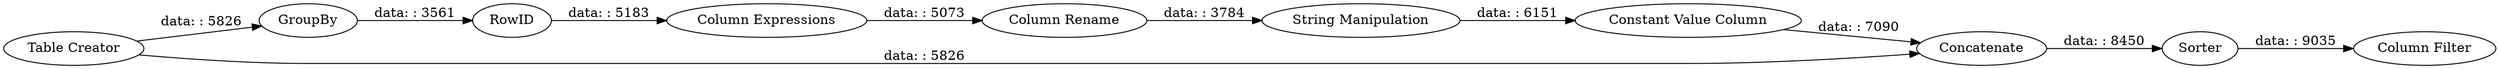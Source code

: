 digraph {
	"-3860814913994482518_8" [label="String Manipulation"]
	"-3860814913994482518_7" [label="Column Rename"]
	"-3860814913994482518_2" [label=GroupBy]
	"-3860814913994482518_11" [label="Column Filter"]
	"-3860814913994482518_1" [label="Table Creator"]
	"-3860814913994482518_10" [label=Sorter]
	"-3860814913994482518_5" [label="Column Expressions"]
	"-3860814913994482518_9" [label="Constant Value Column"]
	"-3860814913994482518_6" [label=Concatenate]
	"-3860814913994482518_3" [label=RowID]
	"-3860814913994482518_9" -> "-3860814913994482518_6" [label="data: : 7090"]
	"-3860814913994482518_1" -> "-3860814913994482518_6" [label="data: : 5826"]
	"-3860814913994482518_8" -> "-3860814913994482518_9" [label="data: : 6151"]
	"-3860814913994482518_6" -> "-3860814913994482518_10" [label="data: : 8450"]
	"-3860814913994482518_10" -> "-3860814913994482518_11" [label="data: : 9035"]
	"-3860814913994482518_5" -> "-3860814913994482518_7" [label="data: : 5073"]
	"-3860814913994482518_1" -> "-3860814913994482518_2" [label="data: : 5826"]
	"-3860814913994482518_3" -> "-3860814913994482518_5" [label="data: : 5183"]
	"-3860814913994482518_2" -> "-3860814913994482518_3" [label="data: : 3561"]
	"-3860814913994482518_7" -> "-3860814913994482518_8" [label="data: : 3784"]
	rankdir=LR
}
